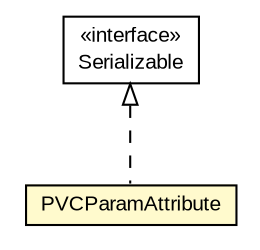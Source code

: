 #!/usr/local/bin/dot
#
# Class diagram 
# Generated by UMLGraph version 5.3 (http://www.umlgraph.org/)
#

digraph G {
	edge [fontname="arial",fontsize=10,labelfontname="arial",labelfontsize=10];
	node [fontname="arial",fontsize=10,shape=plaintext];
	nodesep=0.25;
	ranksep=0.5;
	// context.arch.logging.hibernate.PVCParamAttribute
	c162275 [label=<<table title="context.arch.logging.hibernate.PVCParamAttribute" border="0" cellborder="1" cellspacing="0" cellpadding="2" port="p" bgcolor="lemonChiffon" href="./PVCParamAttribute.html">
		<tr><td><table border="0" cellspacing="0" cellpadding="1">
<tr><td align="center" balign="center"> PVCParamAttribute </td></tr>
		</table></td></tr>
		</table>>, fontname="arial", fontcolor="black", fontsize=10.0];
	//context.arch.logging.hibernate.PVCParamAttribute implements java.io.Serializable
	c162287:p -> c162275:p [dir=back,arrowtail=empty,style=dashed];
	// java.io.Serializable
	c162287 [label=<<table title="java.io.Serializable" border="0" cellborder="1" cellspacing="0" cellpadding="2" port="p" href="http://java.sun.com/j2se/1.4.2/docs/api/java/io/Serializable.html">
		<tr><td><table border="0" cellspacing="0" cellpadding="1">
<tr><td align="center" balign="center"> &#171;interface&#187; </td></tr>
<tr><td align="center" balign="center"> Serializable </td></tr>
		</table></td></tr>
		</table>>, fontname="arial", fontcolor="black", fontsize=10.0];
}


